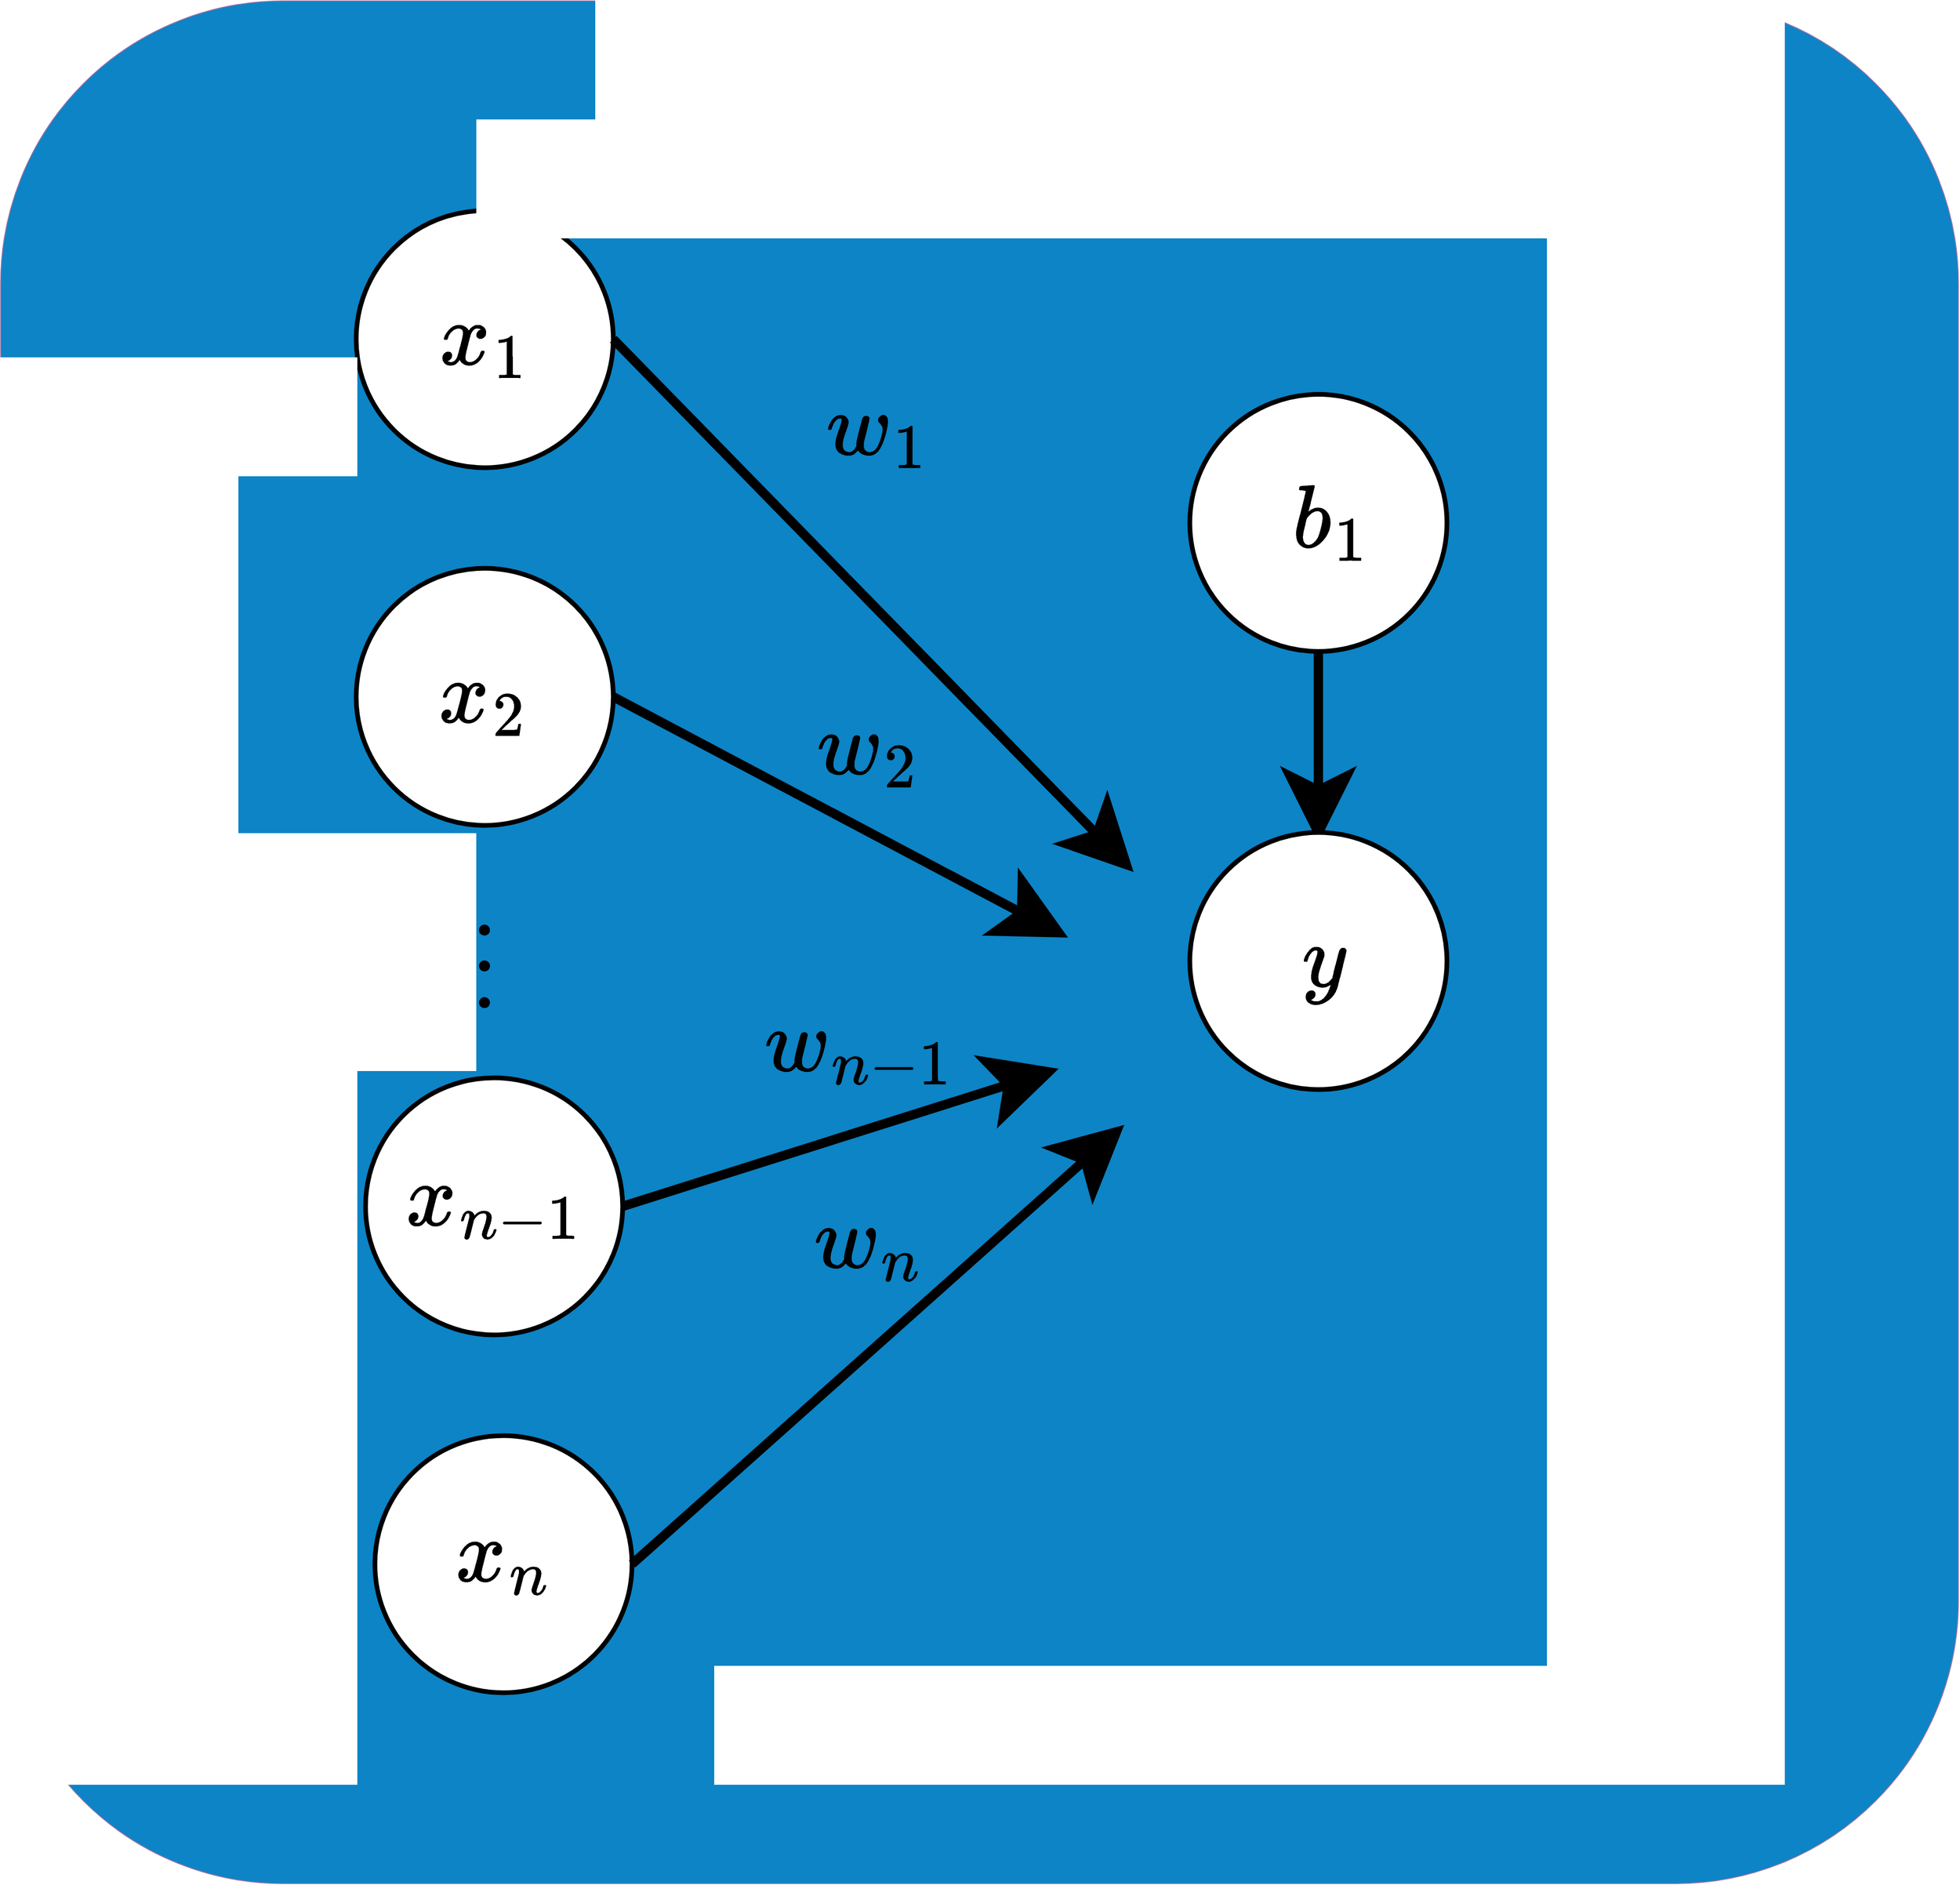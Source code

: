 <mxfile version="22.0.6" type="github">
  <diagram name="第 1 页" id="ytVl9bIwSj31jDskWyxF">
    <mxGraphModel dx="17071" dy="20472" grid="0" gridSize="10" guides="1" tooltips="1" connect="1" arrows="1" fold="1" page="1" pageScale="1" pageWidth="827" pageHeight="1169" math="1" shadow="0">
      <root>
        <mxCell id="0" />
        <mxCell id="1" parent="0" />
        <mxCell id="qTfw3yNx1sF0ID5Y9VNr-66" value="" style="rounded=1;whiteSpace=wrap;html=1;fillColor=#0C84C6;strokeColor=#9673a6;" vertex="1" parent="1">
          <mxGeometry x="-11035.25" y="-17490" width="2090" height="2010" as="geometry" />
        </mxCell>
        <mxCell id="qTfw3yNx1sF0ID5Y9VNr-67" value="" style="ellipse;whiteSpace=wrap;html=1;aspect=fixed;strokeWidth=5;" vertex="1" parent="1">
          <mxGeometry x="-10655.75" y="-17266.18" width="274.5" height="274.5" as="geometry" />
        </mxCell>
        <mxCell id="qTfw3yNx1sF0ID5Y9VNr-68" value="" style="ellipse;whiteSpace=wrap;html=1;aspect=fixed;strokeWidth=5;" vertex="1" parent="1">
          <mxGeometry x="-10655.75" y="-16884.31" width="274.5" height="274.5" as="geometry" />
        </mxCell>
        <mxCell id="qTfw3yNx1sF0ID5Y9VNr-69" value="&lt;font size=&quot;1&quot; style=&quot;&quot;&gt;&lt;b style=&quot;font-size: 80px;&quot;&gt;$$x_{1}$$&lt;/b&gt;&lt;/font&gt;" style="text;html=1;strokeColor=none;fillColor=none;align=center;verticalAlign=middle;whiteSpace=wrap;rounded=0;strokeWidth=5;" vertex="1" parent="1">
          <mxGeometry x="-10566.0" y="-17203.93" width="95" height="150" as="geometry" />
        </mxCell>
        <mxCell id="qTfw3yNx1sF0ID5Y9VNr-70" value="" style="ellipse;whiteSpace=wrap;html=1;aspect=fixed;strokeWidth=5;" vertex="1" parent="1">
          <mxGeometry x="-10645.75" y="-16340.31" width="274.5" height="274.5" as="geometry" />
        </mxCell>
        <mxCell id="qTfw3yNx1sF0ID5Y9VNr-71" value="" style="ellipse;whiteSpace=wrap;html=1;aspect=fixed;strokeWidth=5;" vertex="1" parent="1">
          <mxGeometry x="-10635.75" y="-15958.31" width="274.5" height="274.5" as="geometry" />
        </mxCell>
        <mxCell id="qTfw3yNx1sF0ID5Y9VNr-72" value="&lt;font size=&quot;1&quot; style=&quot;&quot;&gt;&lt;b style=&quot;font-size: 80px;&quot;&gt;$$x_{2}$$&lt;/b&gt;&lt;/font&gt;" style="text;html=1;strokeColor=none;fillColor=none;align=center;verticalAlign=middle;whiteSpace=wrap;rounded=0;strokeWidth=5;" vertex="1" parent="1">
          <mxGeometry x="-10567.75" y="-16822.06" width="96.75" height="150" as="geometry" />
        </mxCell>
        <mxCell id="qTfw3yNx1sF0ID5Y9VNr-73" value="&lt;font size=&quot;1&quot; style=&quot;&quot;&gt;&lt;b style=&quot;font-size: 80px;&quot;&gt;$$x_{n-1}$$&lt;/b&gt;&lt;/font&gt;" style="text;html=1;strokeColor=none;fillColor=none;align=center;verticalAlign=middle;whiteSpace=wrap;rounded=0;strokeWidth=5;" vertex="1" parent="1">
          <mxGeometry x="-10566" y="-16285.18" width="115" height="150" as="geometry" />
        </mxCell>
        <mxCell id="qTfw3yNx1sF0ID5Y9VNr-74" value="&lt;font size=&quot;1&quot; style=&quot;&quot;&gt;&lt;b style=&quot;font-size: 80px;&quot;&gt;$$x_{n}$$&lt;/b&gt;&lt;/font&gt;" style="text;html=1;strokeColor=none;fillColor=none;align=center;verticalAlign=middle;whiteSpace=wrap;rounded=0;strokeWidth=5;" vertex="1" parent="1">
          <mxGeometry x="-10546.0" y="-15905.18" width="95" height="150" as="geometry" />
        </mxCell>
        <mxCell id="qTfw3yNx1sF0ID5Y9VNr-75" value="" style="endArrow=classic;html=1;rounded=0;strokeWidth=10;endSize=50;endFill=1;exitX=1;exitY=0.5;exitDx=0;exitDy=0;" edge="1" parent="1" source="qTfw3yNx1sF0ID5Y9VNr-67">
          <mxGeometry width="50" height="50" relative="1" as="geometry">
            <mxPoint x="-10755.75" y="-17130" as="sourcePoint" />
            <mxPoint x="-9825.75" y="-16560" as="targetPoint" />
          </mxGeometry>
        </mxCell>
        <mxCell id="qTfw3yNx1sF0ID5Y9VNr-76" value="" style="endArrow=classic;html=1;rounded=0;strokeWidth=10;endSize=50;endFill=1;exitX=1;exitY=0.5;exitDx=0;exitDy=0;" edge="1" parent="1" source="qTfw3yNx1sF0ID5Y9VNr-68">
          <mxGeometry width="50" height="50" relative="1" as="geometry">
            <mxPoint x="-10765.75" y="-16750" as="sourcePoint" />
            <mxPoint x="-9895.75" y="-16490" as="targetPoint" />
          </mxGeometry>
        </mxCell>
        <mxCell id="qTfw3yNx1sF0ID5Y9VNr-77" value="" style="endArrow=classic;html=1;rounded=0;strokeWidth=10;endSize=50;endFill=1;exitX=1;exitY=0.5;exitDx=0;exitDy=0;" edge="1" parent="1" source="qTfw3yNx1sF0ID5Y9VNr-70">
          <mxGeometry width="50" height="50" relative="1" as="geometry">
            <mxPoint x="-10785.75" y="-16200" as="sourcePoint" />
            <mxPoint x="-9905.75" y="-16350" as="targetPoint" />
          </mxGeometry>
        </mxCell>
        <mxCell id="qTfw3yNx1sF0ID5Y9VNr-78" value="" style="endArrow=classic;html=1;rounded=0;strokeWidth=10;endSize=50;endFill=1;exitX=1;exitY=0.5;exitDx=0;exitDy=0;" edge="1" parent="1" source="qTfw3yNx1sF0ID5Y9VNr-71">
          <mxGeometry width="50" height="50" relative="1" as="geometry">
            <mxPoint x="-10765.75" y="-15800" as="sourcePoint" />
            <mxPoint x="-9835.75" y="-16290" as="targetPoint" />
          </mxGeometry>
        </mxCell>
        <mxCell id="qTfw3yNx1sF0ID5Y9VNr-79" value="" style="ellipse;whiteSpace=wrap;html=1;aspect=fixed;strokeWidth=5;" vertex="1" parent="1">
          <mxGeometry x="-9765.75" y="-17070" width="274.5" height="274.5" as="geometry" />
        </mxCell>
        <mxCell id="qTfw3yNx1sF0ID5Y9VNr-80" value="&lt;font size=&quot;1&quot; style=&quot;&quot;&gt;&lt;b style=&quot;font-size: 80px;&quot;&gt;$$b_{1}$$&lt;/b&gt;&lt;/font&gt;" style="text;html=1;strokeColor=none;fillColor=none;align=center;verticalAlign=middle;whiteSpace=wrap;rounded=0;strokeWidth=5;" vertex="1" parent="1">
          <mxGeometry x="-9662.5" y="-17009" width="95" height="150" as="geometry" />
        </mxCell>
        <mxCell id="qTfw3yNx1sF0ID5Y9VNr-81" value="" style="endArrow=classic;html=1;rounded=0;strokeWidth=10;exitX=0.5;exitY=1;exitDx=0;exitDy=0;endSize=50;endFill=1;entryX=0.5;entryY=0;entryDx=0;entryDy=0;" edge="1" parent="1" source="qTfw3yNx1sF0ID5Y9VNr-79">
          <mxGeometry width="50" height="50" relative="1" as="geometry">
            <mxPoint x="-10489" y="-16822.2" as="sourcePoint" />
            <mxPoint x="-9628.5" y="-16591" as="targetPoint" />
          </mxGeometry>
        </mxCell>
        <mxCell id="qTfw3yNx1sF0ID5Y9VNr-82" value="&lt;font size=&quot;1&quot; style=&quot;&quot;&gt;&lt;b style=&quot;font-size: 80px;&quot;&gt;$$\vdots$$&lt;/b&gt;&lt;/font&gt;" style="text;html=1;strokeColor=none;fillColor=none;align=center;verticalAlign=middle;whiteSpace=wrap;rounded=0;strokeWidth=5;" vertex="1" parent="1">
          <mxGeometry x="-10576" y="-16545.18" width="115" height="150" as="geometry" />
        </mxCell>
        <mxCell id="qTfw3yNx1sF0ID5Y9VNr-83" value="" style="ellipse;whiteSpace=wrap;html=1;aspect=fixed;strokeWidth=5;" vertex="1" parent="1">
          <mxGeometry x="-9765.75" y="-16602.25" width="274.5" height="274.5" as="geometry" />
        </mxCell>
        <mxCell id="qTfw3yNx1sF0ID5Y9VNr-84" value="&lt;font size=&quot;1&quot; style=&quot;&quot;&gt;&lt;b style=&quot;font-size: 80px;&quot;&gt;$$y$$&lt;/b&gt;&lt;/font&gt;" style="text;html=1;strokeColor=none;fillColor=none;align=center;verticalAlign=middle;whiteSpace=wrap;rounded=0;strokeWidth=5;" vertex="1" parent="1">
          <mxGeometry x="-9670.0" y="-16540" width="95" height="150" as="geometry" />
        </mxCell>
        <mxCell id="qTfw3yNx1sF0ID5Y9VNr-85" value="&lt;font size=&quot;1&quot; style=&quot;&quot;&gt;&lt;b style=&quot;font-size: 80px;&quot;&gt;$$w_{1}$$&lt;/b&gt;&lt;/font&gt;" style="text;html=1;strokeColor=none;fillColor=none;align=center;verticalAlign=middle;whiteSpace=wrap;rounded=0;strokeWidth=5;" vertex="1" parent="1">
          <mxGeometry x="-10145.75" y="-17108" width="95" height="150" as="geometry" />
        </mxCell>
        <mxCell id="qTfw3yNx1sF0ID5Y9VNr-86" value="&lt;font size=&quot;1&quot; style=&quot;&quot;&gt;&lt;b style=&quot;font-size: 80px;&quot;&gt;$$w_{2}$$&lt;/b&gt;&lt;/font&gt;" style="text;html=1;strokeColor=none;fillColor=none;align=center;verticalAlign=middle;whiteSpace=wrap;rounded=0;strokeWidth=5;" vertex="1" parent="1">
          <mxGeometry x="-10155.75" y="-16766.88" width="95" height="150" as="geometry" />
        </mxCell>
        <mxCell id="qTfw3yNx1sF0ID5Y9VNr-87" value="&lt;font size=&quot;1&quot; style=&quot;&quot;&gt;&lt;b style=&quot;font-size: 80px;&quot;&gt;$$w_{n-1}$$&lt;/b&gt;&lt;/font&gt;" style="text;html=1;strokeColor=none;fillColor=none;align=center;verticalAlign=middle;whiteSpace=wrap;rounded=0;strokeWidth=5;" vertex="1" parent="1">
          <mxGeometry x="-10165.75" y="-16450" width="95" height="150" as="geometry" />
        </mxCell>
        <mxCell id="qTfw3yNx1sF0ID5Y9VNr-88" value="&lt;font size=&quot;1&quot; style=&quot;&quot;&gt;&lt;b style=&quot;font-size: 80px;&quot;&gt;$$w_{n}$$&lt;/b&gt;&lt;/font&gt;" style="text;html=1;strokeColor=none;fillColor=none;align=center;verticalAlign=middle;whiteSpace=wrap;rounded=0;strokeWidth=5;" vertex="1" parent="1">
          <mxGeometry x="-10155.75" y="-16240" width="95" height="150" as="geometry" />
        </mxCell>
      </root>
    </mxGraphModel>
  </diagram>
</mxfile>
